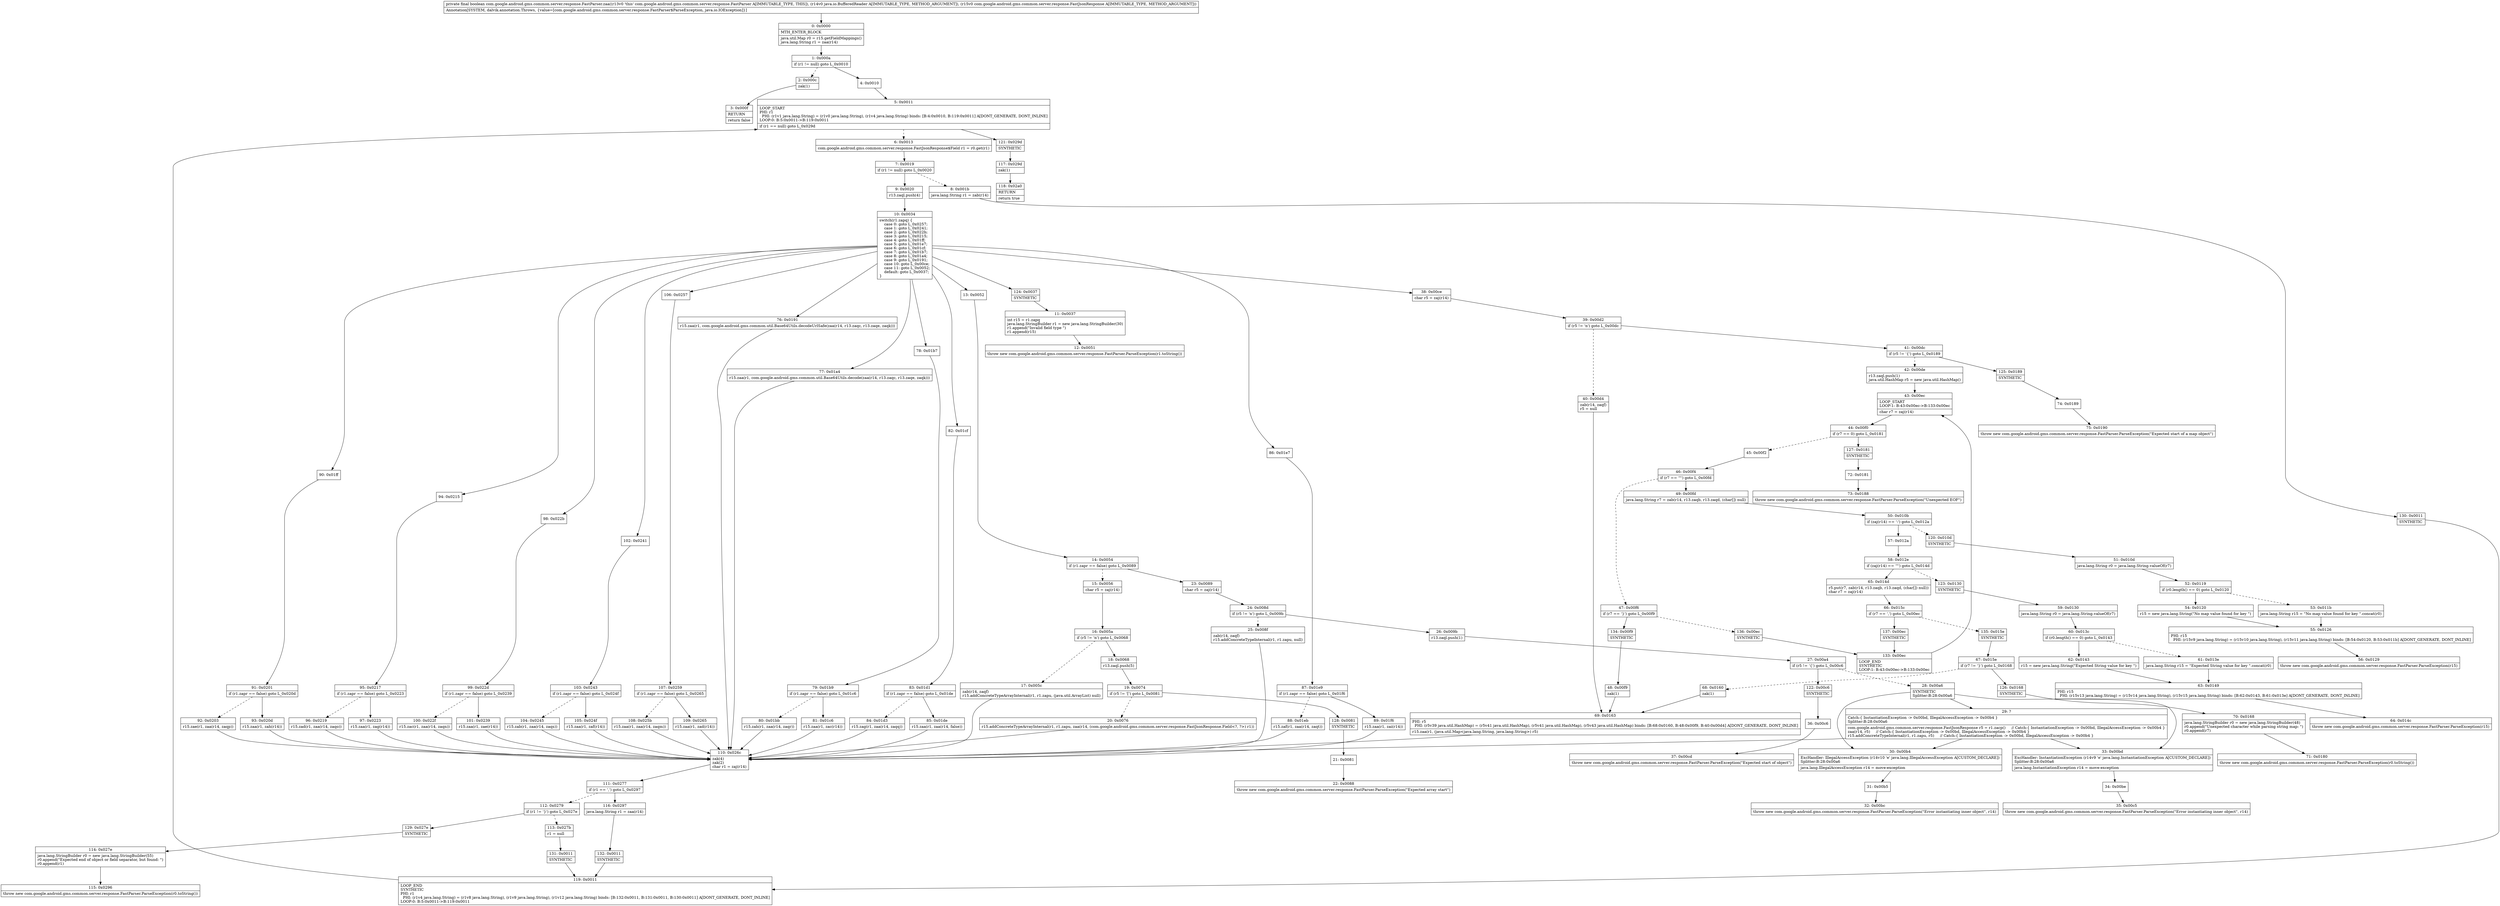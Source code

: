 digraph "CFG forcom.google.android.gms.common.server.response.FastParser.zaa(Ljava\/io\/BufferedReader;Lcom\/google\/android\/gms\/common\/server\/response\/FastJsonResponse;)Z" {
Node_0 [shape=record,label="{0\:\ 0x0000|MTH_ENTER_BLOCK\l|java.util.Map r0 = r15.getFieldMappings()\ljava.lang.String r1 = zaa(r14)\l}"];
Node_1 [shape=record,label="{1\:\ 0x000a|if (r1 != null) goto L_0x0010\l}"];
Node_2 [shape=record,label="{2\:\ 0x000c|zak(1)\l}"];
Node_3 [shape=record,label="{3\:\ 0x000f|RETURN\l|return false\l}"];
Node_4 [shape=record,label="{4\:\ 0x0010}"];
Node_5 [shape=record,label="{5\:\ 0x0011|LOOP_START\lPHI: r1 \l  PHI: (r1v1 java.lang.String) = (r1v0 java.lang.String), (r1v4 java.lang.String) binds: [B:4:0x0010, B:119:0x0011] A[DONT_GENERATE, DONT_INLINE]\lLOOP:0: B:5:0x0011\-\>B:119:0x0011\l|if (r1 == null) goto L_0x029d\l}"];
Node_6 [shape=record,label="{6\:\ 0x0013|com.google.android.gms.common.server.response.FastJsonResponse$Field r1 = r0.get(r1)\l}"];
Node_7 [shape=record,label="{7\:\ 0x0019|if (r1 != null) goto L_0x0020\l}"];
Node_8 [shape=record,label="{8\:\ 0x001b|java.lang.String r1 = zab(r14)\l}"];
Node_9 [shape=record,label="{9\:\ 0x0020|r13.zaql.push(4)\l}"];
Node_10 [shape=record,label="{10\:\ 0x0034|switch(r1.zapq) \{\l    case 0: goto L_0x0257;\l    case 1: goto L_0x0241;\l    case 2: goto L_0x022b;\l    case 3: goto L_0x0215;\l    case 4: goto L_0x01ff;\l    case 5: goto L_0x01e7;\l    case 6: goto L_0x01cf;\l    case 7: goto L_0x01b7;\l    case 8: goto L_0x01a4;\l    case 9: goto L_0x0191;\l    case 10: goto L_0x00ce;\l    case 11: goto L_0x0052;\l    default: goto L_0x0037;\l\}\l}"];
Node_11 [shape=record,label="{11\:\ 0x0037|int r15 = r1.zapq\ljava.lang.StringBuilder r1 = new java.lang.StringBuilder(30)\lr1.append(\"Invalid field type \")\lr1.append(r15)\l}"];
Node_12 [shape=record,label="{12\:\ 0x0051|throw new com.google.android.gms.common.server.response.FastParser.ParseException(r1.toString())\l}"];
Node_13 [shape=record,label="{13\:\ 0x0052}"];
Node_14 [shape=record,label="{14\:\ 0x0054|if (r1.zapr == false) goto L_0x0089\l}"];
Node_15 [shape=record,label="{15\:\ 0x0056|char r5 = zaj(r14)\l}"];
Node_16 [shape=record,label="{16\:\ 0x005a|if (r5 != 'n') goto L_0x0068\l}"];
Node_17 [shape=record,label="{17\:\ 0x005c|zab(r14, zaqf)\lr15.addConcreteTypeArrayInternal(r1, r1.zapu, (java.util.ArrayList) null)\l}"];
Node_18 [shape=record,label="{18\:\ 0x0068|r13.zaql.push(5)\l}"];
Node_19 [shape=record,label="{19\:\ 0x0074|if (r5 != '[') goto L_0x0081\l}"];
Node_20 [shape=record,label="{20\:\ 0x0076|r15.addConcreteTypeArrayInternal(r1, r1.zapu, zaa(r14, (com.google.android.gms.common.server.response.FastJsonResponse.Field\<?, ?\>) r1))\l}"];
Node_21 [shape=record,label="{21\:\ 0x0081}"];
Node_22 [shape=record,label="{22\:\ 0x0088|throw new com.google.android.gms.common.server.response.FastParser.ParseException(\"Expected array start\")\l}"];
Node_23 [shape=record,label="{23\:\ 0x0089|char r5 = zaj(r14)\l}"];
Node_24 [shape=record,label="{24\:\ 0x008d|if (r5 != 'n') goto L_0x009b\l}"];
Node_25 [shape=record,label="{25\:\ 0x008f|zab(r14, zaqf)\lr15.addConcreteTypeInternal(r1, r1.zapu, null)\l}"];
Node_26 [shape=record,label="{26\:\ 0x009b|r13.zaql.push(1)\l}"];
Node_27 [shape=record,label="{27\:\ 0x00a4|if (r5 != '\{') goto L_0x00c6\l}"];
Node_28 [shape=record,label="{28\:\ 0x00a6|SYNTHETIC\lSplitter:B:28:0x00a6\l}"];
Node_29 [shape=record,label="{29\:\ ?|Catch:\{ InstantiationException \-\> 0x00bd, IllegalAccessException \-\> 0x00b4 \}\lSplitter:B:28:0x00a6\l|com.google.android.gms.common.server.response.FastJsonResponse r5 = r1.zacp()     \/\/ Catch:\{ InstantiationException \-\> 0x00bd, IllegalAccessException \-\> 0x00b4 \}\lzaa(r14, r5)     \/\/ Catch:\{ InstantiationException \-\> 0x00bd, IllegalAccessException \-\> 0x00b4 \}\lr15.addConcreteTypeInternal(r1, r1.zapu, r5)     \/\/ Catch:\{ InstantiationException \-\> 0x00bd, IllegalAccessException \-\> 0x00b4 \}\l}"];
Node_30 [shape=record,label="{30\:\ 0x00b4|ExcHandler: IllegalAccessException (r14v10 'e' java.lang.IllegalAccessException A[CUSTOM_DECLARE])\lSplitter:B:28:0x00a6\l|java.lang.IllegalAccessException r14 = move\-exception\l}"];
Node_31 [shape=record,label="{31\:\ 0x00b5}"];
Node_32 [shape=record,label="{32\:\ 0x00bc|throw new com.google.android.gms.common.server.response.FastParser.ParseException(\"Error instantiating inner object\", r14)\l}"];
Node_33 [shape=record,label="{33\:\ 0x00bd|ExcHandler: InstantiationException (r14v9 'e' java.lang.InstantiationException A[CUSTOM_DECLARE])\lSplitter:B:28:0x00a6\l|java.lang.InstantiationException r14 = move\-exception\l}"];
Node_34 [shape=record,label="{34\:\ 0x00be}"];
Node_35 [shape=record,label="{35\:\ 0x00c5|throw new com.google.android.gms.common.server.response.FastParser.ParseException(\"Error instantiating inner object\", r14)\l}"];
Node_36 [shape=record,label="{36\:\ 0x00c6}"];
Node_37 [shape=record,label="{37\:\ 0x00cd|throw new com.google.android.gms.common.server.response.FastParser.ParseException(\"Expected start of object\")\l}"];
Node_38 [shape=record,label="{38\:\ 0x00ce|char r5 = zaj(r14)\l}"];
Node_39 [shape=record,label="{39\:\ 0x00d2|if (r5 != 'n') goto L_0x00dc\l}"];
Node_40 [shape=record,label="{40\:\ 0x00d4|zab(r14, zaqf)\lr5 = null\l}"];
Node_41 [shape=record,label="{41\:\ 0x00dc|if (r5 != '\{') goto L_0x0189\l}"];
Node_42 [shape=record,label="{42\:\ 0x00de|r13.zaql.push(1)\ljava.util.HashMap r5 = new java.util.HashMap()\l}"];
Node_43 [shape=record,label="{43\:\ 0x00ec|LOOP_START\lLOOP:1: B:43:0x00ec\-\>B:133:0x00ec\l|char r7 = zaj(r14)\l}"];
Node_44 [shape=record,label="{44\:\ 0x00f0|if (r7 == 0) goto L_0x0181\l}"];
Node_45 [shape=record,label="{45\:\ 0x00f2}"];
Node_46 [shape=record,label="{46\:\ 0x00f4|if (r7 == '\"') goto L_0x00fd\l}"];
Node_47 [shape=record,label="{47\:\ 0x00f6|if (r7 == '\}') goto L_0x00f9\l}"];
Node_48 [shape=record,label="{48\:\ 0x00f9|zak(1)\l}"];
Node_49 [shape=record,label="{49\:\ 0x00fd|java.lang.String r7 = zab(r14, r13.zaqb, r13.zaqd, (char[]) null)\l}"];
Node_50 [shape=record,label="{50\:\ 0x010b|if (zaj(r14) == ':') goto L_0x012a\l}"];
Node_51 [shape=record,label="{51\:\ 0x010d|java.lang.String r0 = java.lang.String.valueOf(r7)\l}"];
Node_52 [shape=record,label="{52\:\ 0x0119|if (r0.length() == 0) goto L_0x0120\l}"];
Node_53 [shape=record,label="{53\:\ 0x011b|java.lang.String r15 = \"No map value found for key \".concat(r0)\l}"];
Node_54 [shape=record,label="{54\:\ 0x0120|r15 = new java.lang.String(\"No map value found for key \")\l}"];
Node_55 [shape=record,label="{55\:\ 0x0126|PHI: r15 \l  PHI: (r15v9 java.lang.String) = (r15v10 java.lang.String), (r15v11 java.lang.String) binds: [B:54:0x0120, B:53:0x011b] A[DONT_GENERATE, DONT_INLINE]\l}"];
Node_56 [shape=record,label="{56\:\ 0x0129|throw new com.google.android.gms.common.server.response.FastParser.ParseException(r15)\l}"];
Node_57 [shape=record,label="{57\:\ 0x012a}"];
Node_58 [shape=record,label="{58\:\ 0x012e|if (zaj(r14) == '\"') goto L_0x014d\l}"];
Node_59 [shape=record,label="{59\:\ 0x0130|java.lang.String r0 = java.lang.String.valueOf(r7)\l}"];
Node_60 [shape=record,label="{60\:\ 0x013c|if (r0.length() == 0) goto L_0x0143\l}"];
Node_61 [shape=record,label="{61\:\ 0x013e|java.lang.String r15 = \"Expected String value for key \".concat(r0)\l}"];
Node_62 [shape=record,label="{62\:\ 0x0143|r15 = new java.lang.String(\"Expected String value for key \")\l}"];
Node_63 [shape=record,label="{63\:\ 0x0149|PHI: r15 \l  PHI: (r15v13 java.lang.String) = (r15v14 java.lang.String), (r15v15 java.lang.String) binds: [B:62:0x0143, B:61:0x013e] A[DONT_GENERATE, DONT_INLINE]\l}"];
Node_64 [shape=record,label="{64\:\ 0x014c|throw new com.google.android.gms.common.server.response.FastParser.ParseException(r15)\l}"];
Node_65 [shape=record,label="{65\:\ 0x014d|r5.put(r7, zab(r14, r13.zaqb, r13.zaqd, (char[]) null))\lchar r7 = zaj(r14)\l}"];
Node_66 [shape=record,label="{66\:\ 0x015c|if (r7 == ',') goto L_0x00ec\l}"];
Node_67 [shape=record,label="{67\:\ 0x015e|if (r7 != '\}') goto L_0x0168\l}"];
Node_68 [shape=record,label="{68\:\ 0x0160|zak(1)\l}"];
Node_69 [shape=record,label="{69\:\ 0x0163|PHI: r5 \l  PHI: (r5v39 java.util.HashMap) = (r5v41 java.util.HashMap), (r5v41 java.util.HashMap), (r5v43 java.util.HashMap) binds: [B:68:0x0160, B:48:0x00f9, B:40:0x00d4] A[DONT_GENERATE, DONT_INLINE]\l|r15.zaa(r1, (java.util.Map\<java.lang.String, java.lang.String\>) r5)\l}"];
Node_70 [shape=record,label="{70\:\ 0x0168|java.lang.StringBuilder r0 = new java.lang.StringBuilder(48)\lr0.append(\"Unexpected character while parsing string map: \")\lr0.append(r7)\l}"];
Node_71 [shape=record,label="{71\:\ 0x0180|throw new com.google.android.gms.common.server.response.FastParser.ParseException(r0.toString())\l}"];
Node_72 [shape=record,label="{72\:\ 0x0181}"];
Node_73 [shape=record,label="{73\:\ 0x0188|throw new com.google.android.gms.common.server.response.FastParser.ParseException(\"Unexpected EOF\")\l}"];
Node_74 [shape=record,label="{74\:\ 0x0189}"];
Node_75 [shape=record,label="{75\:\ 0x0190|throw new com.google.android.gms.common.server.response.FastParser.ParseException(\"Expected start of a map object\")\l}"];
Node_76 [shape=record,label="{76\:\ 0x0191|r15.zaa(r1, com.google.android.gms.common.util.Base64Utils.decodeUrlSafe(zaa(r14, r13.zaqc, r13.zaqe, zaqk)))\l}"];
Node_77 [shape=record,label="{77\:\ 0x01a4|r15.zaa(r1, com.google.android.gms.common.util.Base64Utils.decode(zaa(r14, r13.zaqc, r13.zaqe, zaqk)))\l}"];
Node_78 [shape=record,label="{78\:\ 0x01b7}"];
Node_79 [shape=record,label="{79\:\ 0x01b9|if (r1.zapr == false) goto L_0x01c6\l}"];
Node_80 [shape=record,label="{80\:\ 0x01bb|r15.zah(r1, zaa(r14, zaqr))\l}"];
Node_81 [shape=record,label="{81\:\ 0x01c6|r15.zaa(r1, zac(r14))\l}"];
Node_82 [shape=record,label="{82\:\ 0x01cf}"];
Node_83 [shape=record,label="{83\:\ 0x01d1|if (r1.zapr == false) goto L_0x01de\l}"];
Node_84 [shape=record,label="{84\:\ 0x01d3|r15.zag(r1, zaa(r14, zaqq))\l}"];
Node_85 [shape=record,label="{85\:\ 0x01de|r15.zaa(r1, zaa(r14, false))\l}"];
Node_86 [shape=record,label="{86\:\ 0x01e7}"];
Node_87 [shape=record,label="{87\:\ 0x01e9|if (r1.zapr == false) goto L_0x01f6\l}"];
Node_88 [shape=record,label="{88\:\ 0x01eb|r15.zaf(r1, zaa(r14, zaqt))\l}"];
Node_89 [shape=record,label="{89\:\ 0x01f6|r15.zaa(r1, zai(r14))\l}"];
Node_90 [shape=record,label="{90\:\ 0x01ff}"];
Node_91 [shape=record,label="{91\:\ 0x0201|if (r1.zapr == false) goto L_0x020d\l}"];
Node_92 [shape=record,label="{92\:\ 0x0203|r15.zae(r1, zaa(r14, zaqp))\l}"];
Node_93 [shape=record,label="{93\:\ 0x020d|r15.zaa(r1, zah(r14))\l}"];
Node_94 [shape=record,label="{94\:\ 0x0215}"];
Node_95 [shape=record,label="{95\:\ 0x0217|if (r1.zapr == false) goto L_0x0223\l}"];
Node_96 [shape=record,label="{96\:\ 0x0219|r15.zad(r1, zaa(r14, zaqo))\l}"];
Node_97 [shape=record,label="{97\:\ 0x0223|r15.zaa(r1, zag(r14))\l}"];
Node_98 [shape=record,label="{98\:\ 0x022b}"];
Node_99 [shape=record,label="{99\:\ 0x022d|if (r1.zapr == false) goto L_0x0239\l}"];
Node_100 [shape=record,label="{100\:\ 0x022f|r15.zac(r1, zaa(r14, zaqn))\l}"];
Node_101 [shape=record,label="{101\:\ 0x0239|r15.zaa(r1, zae(r14))\l}"];
Node_102 [shape=record,label="{102\:\ 0x0241}"];
Node_103 [shape=record,label="{103\:\ 0x0243|if (r1.zapr == false) goto L_0x024f\l}"];
Node_104 [shape=record,label="{104\:\ 0x0245|r15.zab(r1, zaa(r14, zaqs))\l}"];
Node_105 [shape=record,label="{105\:\ 0x024f|r15.zaa(r1, zaf(r14))\l}"];
Node_106 [shape=record,label="{106\:\ 0x0257}"];
Node_107 [shape=record,label="{107\:\ 0x0259|if (r1.zapr == false) goto L_0x0265\l}"];
Node_108 [shape=record,label="{108\:\ 0x025b|r15.zaa(r1, zaa(r14, zaqm))\l}"];
Node_109 [shape=record,label="{109\:\ 0x0265|r15.zaa(r1, zad(r14))\l}"];
Node_110 [shape=record,label="{110\:\ 0x026c|zak(4)\lzak(2)\lchar r1 = zaj(r14)\l}"];
Node_111 [shape=record,label="{111\:\ 0x0277|if (r1 == ',') goto L_0x0297\l}"];
Node_112 [shape=record,label="{112\:\ 0x0279|if (r1 != '\}') goto L_0x027e\l}"];
Node_113 [shape=record,label="{113\:\ 0x027b|r1 = null\l}"];
Node_114 [shape=record,label="{114\:\ 0x027e|java.lang.StringBuilder r0 = new java.lang.StringBuilder(55)\lr0.append(\"Expected end of object or field separator, but found: \")\lr0.append(r1)\l}"];
Node_115 [shape=record,label="{115\:\ 0x0296|throw new com.google.android.gms.common.server.response.FastParser.ParseException(r0.toString())\l}"];
Node_116 [shape=record,label="{116\:\ 0x0297|java.lang.String r1 = zaa(r14)\l}"];
Node_117 [shape=record,label="{117\:\ 0x029d|zak(1)\l}"];
Node_118 [shape=record,label="{118\:\ 0x02a0|RETURN\l|return true\l}"];
Node_119 [shape=record,label="{119\:\ 0x0011|LOOP_END\lSYNTHETIC\lPHI: r1 \l  PHI: (r1v4 java.lang.String) = (r1v8 java.lang.String), (r1v9 java.lang.String), (r1v12 java.lang.String) binds: [B:132:0x0011, B:131:0x0011, B:130:0x0011] A[DONT_GENERATE, DONT_INLINE]\lLOOP:0: B:5:0x0011\-\>B:119:0x0011\l}"];
Node_120 [shape=record,label="{120\:\ 0x010d|SYNTHETIC\l}"];
Node_121 [shape=record,label="{121\:\ 0x029d|SYNTHETIC\l}"];
Node_122 [shape=record,label="{122\:\ 0x00c6|SYNTHETIC\l}"];
Node_123 [shape=record,label="{123\:\ 0x0130|SYNTHETIC\l}"];
Node_124 [shape=record,label="{124\:\ 0x0037|SYNTHETIC\l}"];
Node_125 [shape=record,label="{125\:\ 0x0189|SYNTHETIC\l}"];
Node_126 [shape=record,label="{126\:\ 0x0168|SYNTHETIC\l}"];
Node_127 [shape=record,label="{127\:\ 0x0181|SYNTHETIC\l}"];
Node_128 [shape=record,label="{128\:\ 0x0081|SYNTHETIC\l}"];
Node_129 [shape=record,label="{129\:\ 0x027e|SYNTHETIC\l}"];
Node_130 [shape=record,label="{130\:\ 0x0011|SYNTHETIC\l}"];
Node_131 [shape=record,label="{131\:\ 0x0011|SYNTHETIC\l}"];
Node_132 [shape=record,label="{132\:\ 0x0011|SYNTHETIC\l}"];
Node_133 [shape=record,label="{133\:\ 0x00ec|LOOP_END\lSYNTHETIC\lLOOP:1: B:43:0x00ec\-\>B:133:0x00ec\l}"];
Node_134 [shape=record,label="{134\:\ 0x00f9|SYNTHETIC\l}"];
Node_135 [shape=record,label="{135\:\ 0x015e|SYNTHETIC\l}"];
Node_136 [shape=record,label="{136\:\ 0x00ec|SYNTHETIC\l}"];
Node_137 [shape=record,label="{137\:\ 0x00ec|SYNTHETIC\l}"];
MethodNode[shape=record,label="{private final boolean com.google.android.gms.common.server.response.FastParser.zaa((r13v0 'this' com.google.android.gms.common.server.response.FastParser A[IMMUTABLE_TYPE, THIS]), (r14v0 java.io.BufferedReader A[IMMUTABLE_TYPE, METHOD_ARGUMENT]), (r15v0 com.google.android.gms.common.server.response.FastJsonResponse A[IMMUTABLE_TYPE, METHOD_ARGUMENT]))  | Annotation[SYSTEM, dalvik.annotation.Throws, \{value=[com.google.android.gms.common.server.response.FastParser$ParseException, java.io.IOException]\}]\l}"];
MethodNode -> Node_0;
Node_0 -> Node_1;
Node_1 -> Node_2[style=dashed];
Node_1 -> Node_4;
Node_2 -> Node_3;
Node_4 -> Node_5;
Node_5 -> Node_6[style=dashed];
Node_5 -> Node_121;
Node_6 -> Node_7;
Node_7 -> Node_8[style=dashed];
Node_7 -> Node_9;
Node_8 -> Node_130;
Node_9 -> Node_10;
Node_10 -> Node_13;
Node_10 -> Node_38;
Node_10 -> Node_76;
Node_10 -> Node_77;
Node_10 -> Node_78;
Node_10 -> Node_82;
Node_10 -> Node_86;
Node_10 -> Node_90;
Node_10 -> Node_94;
Node_10 -> Node_98;
Node_10 -> Node_102;
Node_10 -> Node_106;
Node_10 -> Node_124;
Node_11 -> Node_12;
Node_13 -> Node_14;
Node_14 -> Node_15[style=dashed];
Node_14 -> Node_23;
Node_15 -> Node_16;
Node_16 -> Node_17[style=dashed];
Node_16 -> Node_18;
Node_17 -> Node_110;
Node_18 -> Node_19;
Node_19 -> Node_20[style=dashed];
Node_19 -> Node_128;
Node_20 -> Node_110;
Node_21 -> Node_22;
Node_23 -> Node_24;
Node_24 -> Node_25[style=dashed];
Node_24 -> Node_26;
Node_25 -> Node_110;
Node_26 -> Node_27;
Node_27 -> Node_28[style=dashed];
Node_27 -> Node_122;
Node_28 -> Node_29;
Node_28 -> Node_33;
Node_28 -> Node_30;
Node_29 -> Node_33;
Node_29 -> Node_30;
Node_29 -> Node_110;
Node_30 -> Node_31;
Node_31 -> Node_32;
Node_33 -> Node_34;
Node_34 -> Node_35;
Node_36 -> Node_37;
Node_38 -> Node_39;
Node_39 -> Node_40[style=dashed];
Node_39 -> Node_41;
Node_40 -> Node_69;
Node_41 -> Node_42[style=dashed];
Node_41 -> Node_125;
Node_42 -> Node_43;
Node_43 -> Node_44;
Node_44 -> Node_45[style=dashed];
Node_44 -> Node_127;
Node_45 -> Node_46;
Node_46 -> Node_47[style=dashed];
Node_46 -> Node_49;
Node_47 -> Node_134;
Node_47 -> Node_136[style=dashed];
Node_48 -> Node_69;
Node_49 -> Node_50;
Node_50 -> Node_57;
Node_50 -> Node_120[style=dashed];
Node_51 -> Node_52;
Node_52 -> Node_53[style=dashed];
Node_52 -> Node_54;
Node_53 -> Node_55;
Node_54 -> Node_55;
Node_55 -> Node_56;
Node_57 -> Node_58;
Node_58 -> Node_65;
Node_58 -> Node_123[style=dashed];
Node_59 -> Node_60;
Node_60 -> Node_61[style=dashed];
Node_60 -> Node_62;
Node_61 -> Node_63;
Node_62 -> Node_63;
Node_63 -> Node_64;
Node_65 -> Node_66;
Node_66 -> Node_135[style=dashed];
Node_66 -> Node_137;
Node_67 -> Node_68[style=dashed];
Node_67 -> Node_126;
Node_68 -> Node_69;
Node_69 -> Node_110;
Node_70 -> Node_71;
Node_72 -> Node_73;
Node_74 -> Node_75;
Node_76 -> Node_110;
Node_77 -> Node_110;
Node_78 -> Node_79;
Node_79 -> Node_80[style=dashed];
Node_79 -> Node_81;
Node_80 -> Node_110;
Node_81 -> Node_110;
Node_82 -> Node_83;
Node_83 -> Node_84[style=dashed];
Node_83 -> Node_85;
Node_84 -> Node_110;
Node_85 -> Node_110;
Node_86 -> Node_87;
Node_87 -> Node_88[style=dashed];
Node_87 -> Node_89;
Node_88 -> Node_110;
Node_89 -> Node_110;
Node_90 -> Node_91;
Node_91 -> Node_92[style=dashed];
Node_91 -> Node_93;
Node_92 -> Node_110;
Node_93 -> Node_110;
Node_94 -> Node_95;
Node_95 -> Node_96[style=dashed];
Node_95 -> Node_97;
Node_96 -> Node_110;
Node_97 -> Node_110;
Node_98 -> Node_99;
Node_99 -> Node_100[style=dashed];
Node_99 -> Node_101;
Node_100 -> Node_110;
Node_101 -> Node_110;
Node_102 -> Node_103;
Node_103 -> Node_104[style=dashed];
Node_103 -> Node_105;
Node_104 -> Node_110;
Node_105 -> Node_110;
Node_106 -> Node_107;
Node_107 -> Node_108[style=dashed];
Node_107 -> Node_109;
Node_108 -> Node_110;
Node_109 -> Node_110;
Node_110 -> Node_111;
Node_111 -> Node_112[style=dashed];
Node_111 -> Node_116;
Node_112 -> Node_113[style=dashed];
Node_112 -> Node_129;
Node_113 -> Node_131;
Node_114 -> Node_115;
Node_116 -> Node_132;
Node_117 -> Node_118;
Node_119 -> Node_5;
Node_120 -> Node_51;
Node_121 -> Node_117;
Node_122 -> Node_36;
Node_123 -> Node_59;
Node_124 -> Node_11;
Node_125 -> Node_74;
Node_126 -> Node_70;
Node_127 -> Node_72;
Node_128 -> Node_21;
Node_129 -> Node_114;
Node_130 -> Node_119;
Node_131 -> Node_119;
Node_132 -> Node_119;
Node_133 -> Node_43;
Node_134 -> Node_48;
Node_135 -> Node_67;
Node_136 -> Node_133;
Node_137 -> Node_133;
}

